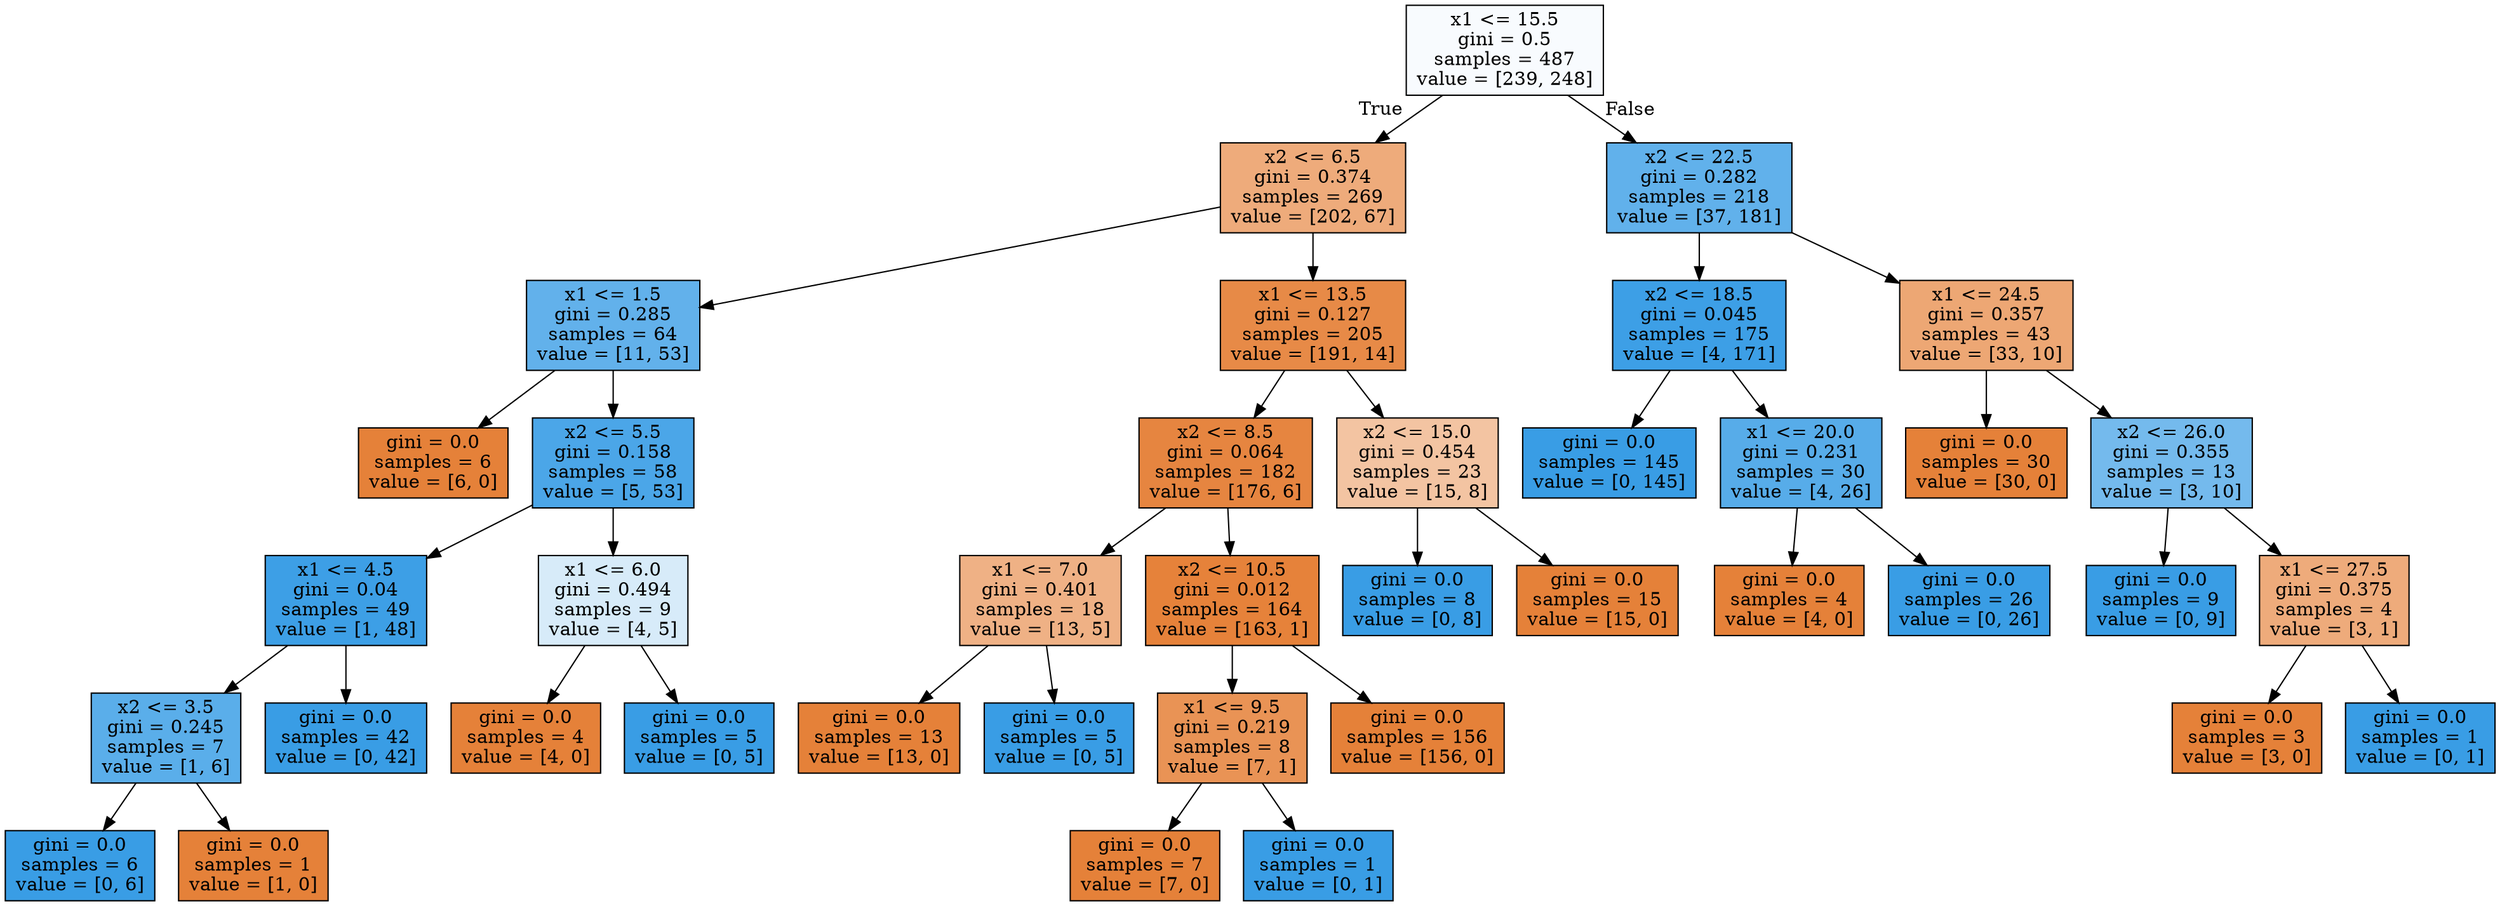 digraph Tree {
node [shape=box, style="filled", color="black"] ;
0 [label="x1 <= 15.5\ngini = 0.5\nsamples = 487\nvalue = [239, 248]", fillcolor="#399de509"] ;
1 [label="x2 <= 6.5\ngini = 0.374\nsamples = 269\nvalue = [202, 67]", fillcolor="#e58139aa"] ;
0 -> 1 [labeldistance=2.5, labelangle=45, headlabel="True"] ;
2 [label="x1 <= 1.5\ngini = 0.285\nsamples = 64\nvalue = [11, 53]", fillcolor="#399de5ca"] ;
1 -> 2 ;
3 [label="gini = 0.0\nsamples = 6\nvalue = [6, 0]", fillcolor="#e58139ff"] ;
2 -> 3 ;
4 [label="x2 <= 5.5\ngini = 0.158\nsamples = 58\nvalue = [5, 53]", fillcolor="#399de5e7"] ;
2 -> 4 ;
5 [label="x1 <= 4.5\ngini = 0.04\nsamples = 49\nvalue = [1, 48]", fillcolor="#399de5fa"] ;
4 -> 5 ;
6 [label="x2 <= 3.5\ngini = 0.245\nsamples = 7\nvalue = [1, 6]", fillcolor="#399de5d4"] ;
5 -> 6 ;
7 [label="gini = 0.0\nsamples = 6\nvalue = [0, 6]", fillcolor="#399de5ff"] ;
6 -> 7 ;
8 [label="gini = 0.0\nsamples = 1\nvalue = [1, 0]", fillcolor="#e58139ff"] ;
6 -> 8 ;
9 [label="gini = 0.0\nsamples = 42\nvalue = [0, 42]", fillcolor="#399de5ff"] ;
5 -> 9 ;
10 [label="x1 <= 6.0\ngini = 0.494\nsamples = 9\nvalue = [4, 5]", fillcolor="#399de533"] ;
4 -> 10 ;
11 [label="gini = 0.0\nsamples = 4\nvalue = [4, 0]", fillcolor="#e58139ff"] ;
10 -> 11 ;
12 [label="gini = 0.0\nsamples = 5\nvalue = [0, 5]", fillcolor="#399de5ff"] ;
10 -> 12 ;
13 [label="x1 <= 13.5\ngini = 0.127\nsamples = 205\nvalue = [191, 14]", fillcolor="#e58139ec"] ;
1 -> 13 ;
14 [label="x2 <= 8.5\ngini = 0.064\nsamples = 182\nvalue = [176, 6]", fillcolor="#e58139f6"] ;
13 -> 14 ;
15 [label="x1 <= 7.0\ngini = 0.401\nsamples = 18\nvalue = [13, 5]", fillcolor="#e581399d"] ;
14 -> 15 ;
16 [label="gini = 0.0\nsamples = 13\nvalue = [13, 0]", fillcolor="#e58139ff"] ;
15 -> 16 ;
17 [label="gini = 0.0\nsamples = 5\nvalue = [0, 5]", fillcolor="#399de5ff"] ;
15 -> 17 ;
18 [label="x2 <= 10.5\ngini = 0.012\nsamples = 164\nvalue = [163, 1]", fillcolor="#e58139fd"] ;
14 -> 18 ;
19 [label="x1 <= 9.5\ngini = 0.219\nsamples = 8\nvalue = [7, 1]", fillcolor="#e58139db"] ;
18 -> 19 ;
20 [label="gini = 0.0\nsamples = 7\nvalue = [7, 0]", fillcolor="#e58139ff"] ;
19 -> 20 ;
21 [label="gini = 0.0\nsamples = 1\nvalue = [0, 1]", fillcolor="#399de5ff"] ;
19 -> 21 ;
22 [label="gini = 0.0\nsamples = 156\nvalue = [156, 0]", fillcolor="#e58139ff"] ;
18 -> 22 ;
23 [label="x2 <= 15.0\ngini = 0.454\nsamples = 23\nvalue = [15, 8]", fillcolor="#e5813977"] ;
13 -> 23 ;
24 [label="gini = 0.0\nsamples = 8\nvalue = [0, 8]", fillcolor="#399de5ff"] ;
23 -> 24 ;
25 [label="gini = 0.0\nsamples = 15\nvalue = [15, 0]", fillcolor="#e58139ff"] ;
23 -> 25 ;
26 [label="x2 <= 22.5\ngini = 0.282\nsamples = 218\nvalue = [37, 181]", fillcolor="#399de5cb"] ;
0 -> 26 [labeldistance=2.5, labelangle=-45, headlabel="False"] ;
27 [label="x2 <= 18.5\ngini = 0.045\nsamples = 175\nvalue = [4, 171]", fillcolor="#399de5f9"] ;
26 -> 27 ;
28 [label="gini = 0.0\nsamples = 145\nvalue = [0, 145]", fillcolor="#399de5ff"] ;
27 -> 28 ;
29 [label="x1 <= 20.0\ngini = 0.231\nsamples = 30\nvalue = [4, 26]", fillcolor="#399de5d8"] ;
27 -> 29 ;
30 [label="gini = 0.0\nsamples = 4\nvalue = [4, 0]", fillcolor="#e58139ff"] ;
29 -> 30 ;
31 [label="gini = 0.0\nsamples = 26\nvalue = [0, 26]", fillcolor="#399de5ff"] ;
29 -> 31 ;
32 [label="x1 <= 24.5\ngini = 0.357\nsamples = 43\nvalue = [33, 10]", fillcolor="#e58139b2"] ;
26 -> 32 ;
33 [label="gini = 0.0\nsamples = 30\nvalue = [30, 0]", fillcolor="#e58139ff"] ;
32 -> 33 ;
34 [label="x2 <= 26.0\ngini = 0.355\nsamples = 13\nvalue = [3, 10]", fillcolor="#399de5b3"] ;
32 -> 34 ;
35 [label="gini = 0.0\nsamples = 9\nvalue = [0, 9]", fillcolor="#399de5ff"] ;
34 -> 35 ;
36 [label="x1 <= 27.5\ngini = 0.375\nsamples = 4\nvalue = [3, 1]", fillcolor="#e58139aa"] ;
34 -> 36 ;
37 [label="gini = 0.0\nsamples = 3\nvalue = [3, 0]", fillcolor="#e58139ff"] ;
36 -> 37 ;
38 [label="gini = 0.0\nsamples = 1\nvalue = [0, 1]", fillcolor="#399de5ff"] ;
36 -> 38 ;
}